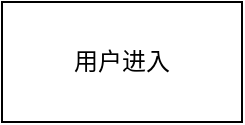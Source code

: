 <mxfile version="16.6.4" type="github">
  <diagram id="JkWSJOjvqPAkNr18KYrQ" name="第 1 页">
    <mxGraphModel dx="1002" dy="682" grid="1" gridSize="10" guides="1" tooltips="1" connect="1" arrows="1" fold="1" page="1" pageScale="1" pageWidth="3300" pageHeight="4681" math="0" shadow="0">
      <root>
        <mxCell id="0" />
        <mxCell id="1" parent="0" />
        <mxCell id="tatFudGbQr_BmLNcKMEU-1" value="用户进入" style="rounded=0;whiteSpace=wrap;html=1;" vertex="1" parent="1">
          <mxGeometry x="100" y="70" width="120" height="60" as="geometry" />
        </mxCell>
      </root>
    </mxGraphModel>
  </diagram>
</mxfile>
